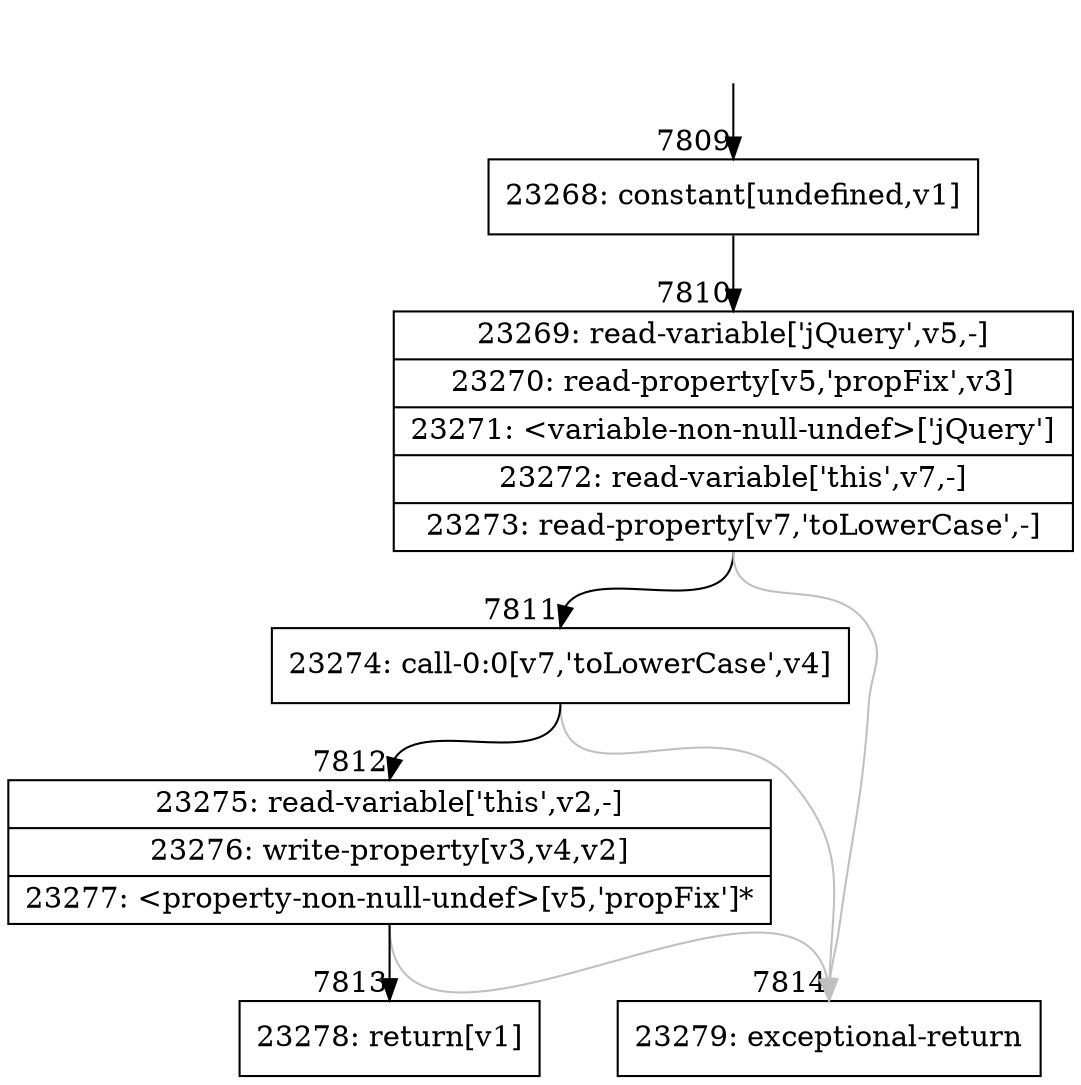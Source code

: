 digraph {
rankdir="TD"
BB_entry486[shape=none,label=""];
BB_entry486 -> BB7809 [tailport=s, headport=n, headlabel="    7809"]
BB7809 [shape=record label="{23268: constant[undefined,v1]}" ] 
BB7809 -> BB7810 [tailport=s, headport=n, headlabel="      7810"]
BB7810 [shape=record label="{23269: read-variable['jQuery',v5,-]|23270: read-property[v5,'propFix',v3]|23271: \<variable-non-null-undef\>['jQuery']|23272: read-variable['this',v7,-]|23273: read-property[v7,'toLowerCase',-]}" ] 
BB7810 -> BB7811 [tailport=s, headport=n, headlabel="      7811"]
BB7810 -> BB7814 [tailport=s, headport=n, color=gray, headlabel="      7814"]
BB7811 [shape=record label="{23274: call-0:0[v7,'toLowerCase',v4]}" ] 
BB7811 -> BB7812 [tailport=s, headport=n, headlabel="      7812"]
BB7811 -> BB7814 [tailport=s, headport=n, color=gray]
BB7812 [shape=record label="{23275: read-variable['this',v2,-]|23276: write-property[v3,v4,v2]|23277: \<property-non-null-undef\>[v5,'propFix']*}" ] 
BB7812 -> BB7813 [tailport=s, headport=n, headlabel="      7813"]
BB7812 -> BB7814 [tailport=s, headport=n, color=gray]
BB7813 [shape=record label="{23278: return[v1]}" ] 
BB7814 [shape=record label="{23279: exceptional-return}" ] 
}
